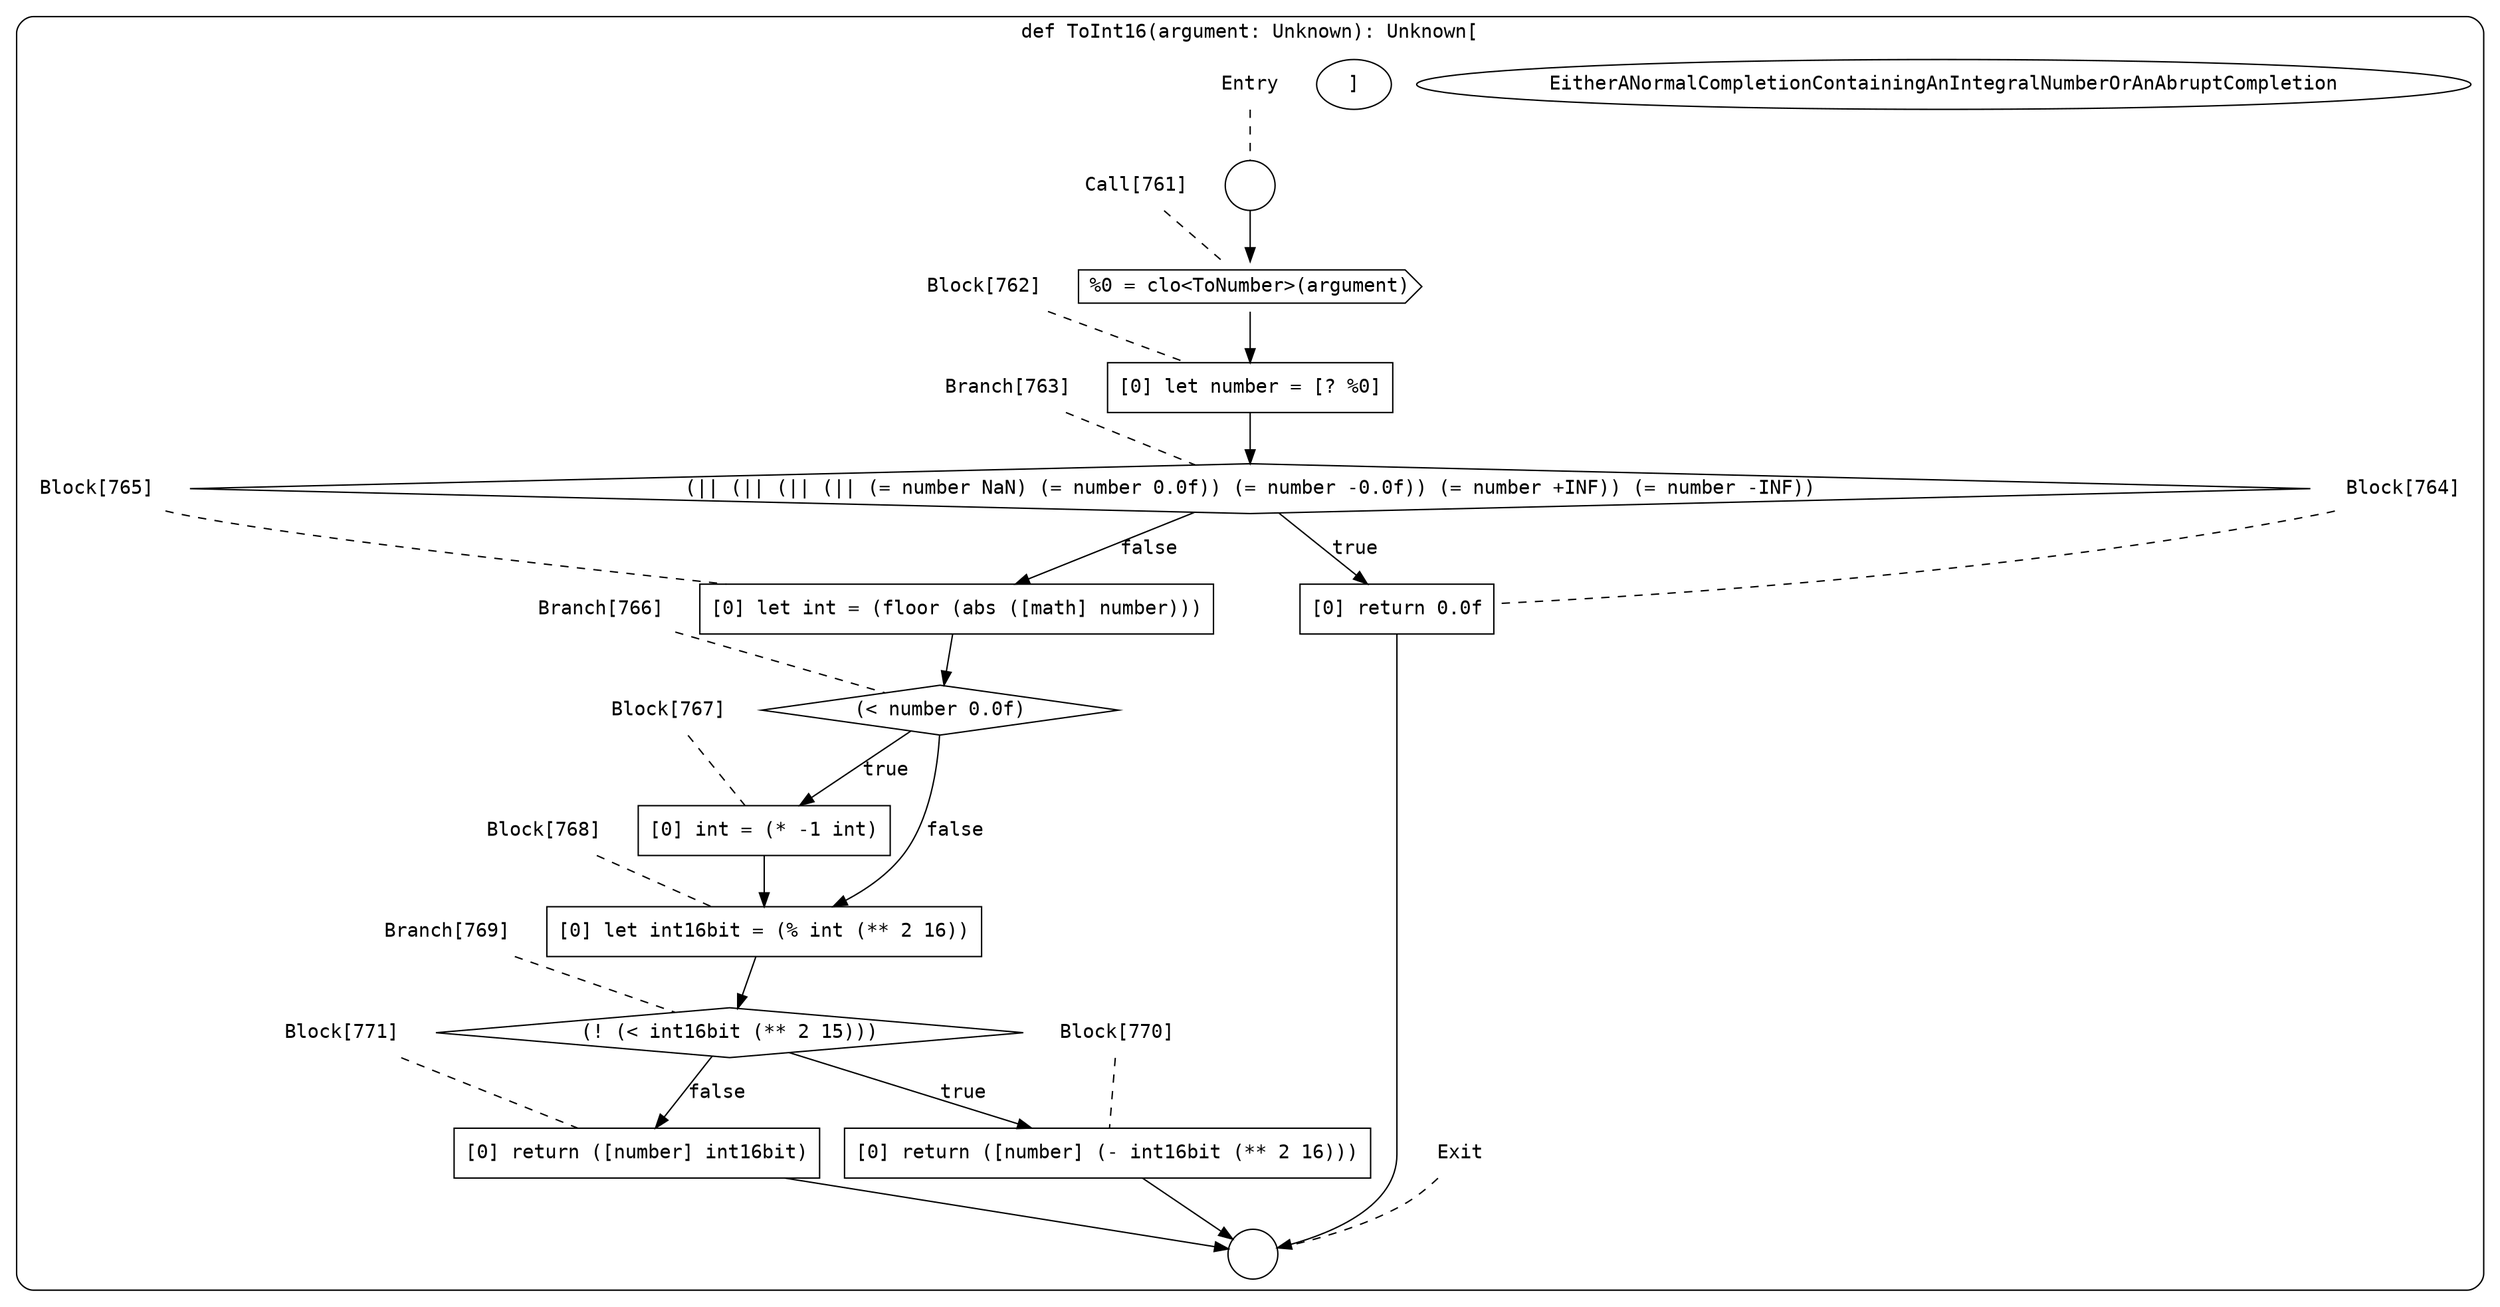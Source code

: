 digraph {
  graph [fontname = "Consolas"]
  node [fontname = "Consolas"]
  edge [fontname = "Consolas"]
  subgraph cluster101 {
    label = "def ToInt16(argument: Unknown): Unknown["EitherANormalCompletionContainingAnIntegralNumberOrAnAbruptCompletion"]"
    style = rounded
    cluster101_entry_name [shape=none, label=<<font color="black">Entry</font>>]
    cluster101_entry_name -> cluster101_entry [arrowhead=none, color="black", style=dashed]
    cluster101_entry [shape=circle label=" " color="black" fillcolor="white" style=filled]
    cluster101_entry -> node761 [color="black"]
    cluster101_exit_name [shape=none, label=<<font color="black">Exit</font>>]
    cluster101_exit_name -> cluster101_exit [arrowhead=none, color="black", style=dashed]
    cluster101_exit [shape=circle label=" " color="black" fillcolor="white" style=filled]
    node761_name [shape=none, label=<<font color="black">Call[761]</font>>]
    node761_name -> node761 [arrowhead=none, color="black", style=dashed]
    node761 [shape=cds, label=<<font color="black">%0 = clo&lt;ToNumber&gt;(argument)</font>> color="black" fillcolor="white", style=filled]
    node761 -> node762 [color="black"]
    node762_name [shape=none, label=<<font color="black">Block[762]</font>>]
    node762_name -> node762 [arrowhead=none, color="black", style=dashed]
    node762 [shape=box, label=<<font color="black">[0] let number = [? %0]<BR ALIGN="LEFT"/></font>> color="black" fillcolor="white", style=filled]
    node762 -> node763 [color="black"]
    node763_name [shape=none, label=<<font color="black">Branch[763]</font>>]
    node763_name -> node763 [arrowhead=none, color="black", style=dashed]
    node763 [shape=diamond, label=<<font color="black">(|| (|| (|| (|| (= number NaN) (= number 0.0f)) (= number -0.0f)) (= number +INF)) (= number -INF))</font>> color="black" fillcolor="white", style=filled]
    node763 -> node764 [label=<<font color="black">true</font>> color="black"]
    node763 -> node765 [label=<<font color="black">false</font>> color="black"]
    node764_name [shape=none, label=<<font color="black">Block[764]</font>>]
    node764_name -> node764 [arrowhead=none, color="black", style=dashed]
    node764 [shape=box, label=<<font color="black">[0] return 0.0f<BR ALIGN="LEFT"/></font>> color="black" fillcolor="white", style=filled]
    node764 -> cluster101_exit [color="black"]
    node765_name [shape=none, label=<<font color="black">Block[765]</font>>]
    node765_name -> node765 [arrowhead=none, color="black", style=dashed]
    node765 [shape=box, label=<<font color="black">[0] let int = (floor (abs ([math] number)))<BR ALIGN="LEFT"/></font>> color="black" fillcolor="white", style=filled]
    node765 -> node766 [color="black"]
    node766_name [shape=none, label=<<font color="black">Branch[766]</font>>]
    node766_name -> node766 [arrowhead=none, color="black", style=dashed]
    node766 [shape=diamond, label=<<font color="black">(&lt; number 0.0f)</font>> color="black" fillcolor="white", style=filled]
    node766 -> node767 [label=<<font color="black">true</font>> color="black"]
    node766 -> node768 [label=<<font color="black">false</font>> color="black"]
    node767_name [shape=none, label=<<font color="black">Block[767]</font>>]
    node767_name -> node767 [arrowhead=none, color="black", style=dashed]
    node767 [shape=box, label=<<font color="black">[0] int = (* -1 int)<BR ALIGN="LEFT"/></font>> color="black" fillcolor="white", style=filled]
    node767 -> node768 [color="black"]
    node768_name [shape=none, label=<<font color="black">Block[768]</font>>]
    node768_name -> node768 [arrowhead=none, color="black", style=dashed]
    node768 [shape=box, label=<<font color="black">[0] let int16bit = (% int (** 2 16))<BR ALIGN="LEFT"/></font>> color="black" fillcolor="white", style=filled]
    node768 -> node769 [color="black"]
    node769_name [shape=none, label=<<font color="black">Branch[769]</font>>]
    node769_name -> node769 [arrowhead=none, color="black", style=dashed]
    node769 [shape=diamond, label=<<font color="black">(! (&lt; int16bit (** 2 15)))</font>> color="black" fillcolor="white", style=filled]
    node769 -> node770 [label=<<font color="black">true</font>> color="black"]
    node769 -> node771 [label=<<font color="black">false</font>> color="black"]
    node770_name [shape=none, label=<<font color="black">Block[770]</font>>]
    node770_name -> node770 [arrowhead=none, color="black", style=dashed]
    node770 [shape=box, label=<<font color="black">[0] return ([number] (- int16bit (** 2 16)))<BR ALIGN="LEFT"/></font>> color="black" fillcolor="white", style=filled]
    node770 -> cluster101_exit [color="black"]
    node771_name [shape=none, label=<<font color="black">Block[771]</font>>]
    node771_name -> node771 [arrowhead=none, color="black", style=dashed]
    node771 [shape=box, label=<<font color="black">[0] return ([number] int16bit)<BR ALIGN="LEFT"/></font>> color="black" fillcolor="white", style=filled]
    node771 -> cluster101_exit [color="black"]
  }
}